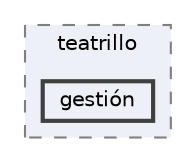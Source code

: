 digraph "src/jcolonia/daw2023/teatrillo/gestión"
{
 // INTERACTIVE_SVG=YES
 // LATEX_PDF_SIZE
  bgcolor="transparent";
  edge [fontname=Helvetica,fontsize=10,labelfontname=Helvetica,labelfontsize=10];
  node [fontname=Helvetica,fontsize=10,shape=box,height=0.2,width=0.4];
  compound=true
  subgraph clusterdir_2bc9fc0a5d0b2417d767168db2e059c3 {
    graph [ bgcolor="#edf0f7", pencolor="grey50", label="teatrillo", fontname=Helvetica,fontsize=10 style="filled,dashed", URL="dir_2bc9fc0a5d0b2417d767168db2e059c3.html",tooltip=""]
  dir_9d49ba00c8b1199458e3afa37312c17d [label="gestión", fillcolor="#edf0f7", color="grey25", style="filled,bold", URL="dir_9d49ba00c8b1199458e3afa37312c17d.html",tooltip=""];
  }
}
